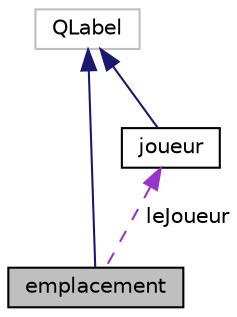 digraph "emplacement"
{
  edge [fontname="Helvetica",fontsize="10",labelfontname="Helvetica",labelfontsize="10"];
  node [fontname="Helvetica",fontsize="10",shape=record];
  Node1 [label="emplacement",height=0.2,width=0.4,color="black", fillcolor="grey75", style="filled" fontcolor="black"];
  Node2 -> Node1 [dir="back",color="midnightblue",fontsize="10",style="solid",fontname="Helvetica"];
  Node2 [label="QLabel",height=0.2,width=0.4,color="grey75", fillcolor="white", style="filled"];
  Node3 -> Node1 [dir="back",color="darkorchid3",fontsize="10",style="dashed",label=" leJoueur" ,fontname="Helvetica"];
  Node3 [label="joueur",height=0.2,width=0.4,color="black", fillcolor="white", style="filled",URL="$classjoueur.html",tooltip="Classe joueur : public QLabel. "];
  Node2 -> Node3 [dir="back",color="midnightblue",fontsize="10",style="solid",fontname="Helvetica"];
}
